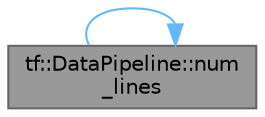 digraph "tf::DataPipeline::num_lines"
{
 // LATEX_PDF_SIZE
  bgcolor="transparent";
  edge [fontname=Helvetica,fontsize=10,labelfontname=Helvetica,labelfontsize=10];
  node [fontname=Helvetica,fontsize=10,shape=box,height=0.2,width=0.4];
  rankdir="LR";
  Node1 [id="Node000001",label="tf::DataPipeline::num\l_lines",height=0.2,width=0.4,color="gray40", fillcolor="grey60", style="filled", fontcolor="black",tooltip="queries the number of parallel lines"];
  Node1 -> Node1 [id="edge1_Node000001_Node000001",color="steelblue1",style="solid",tooltip=" "];
}
